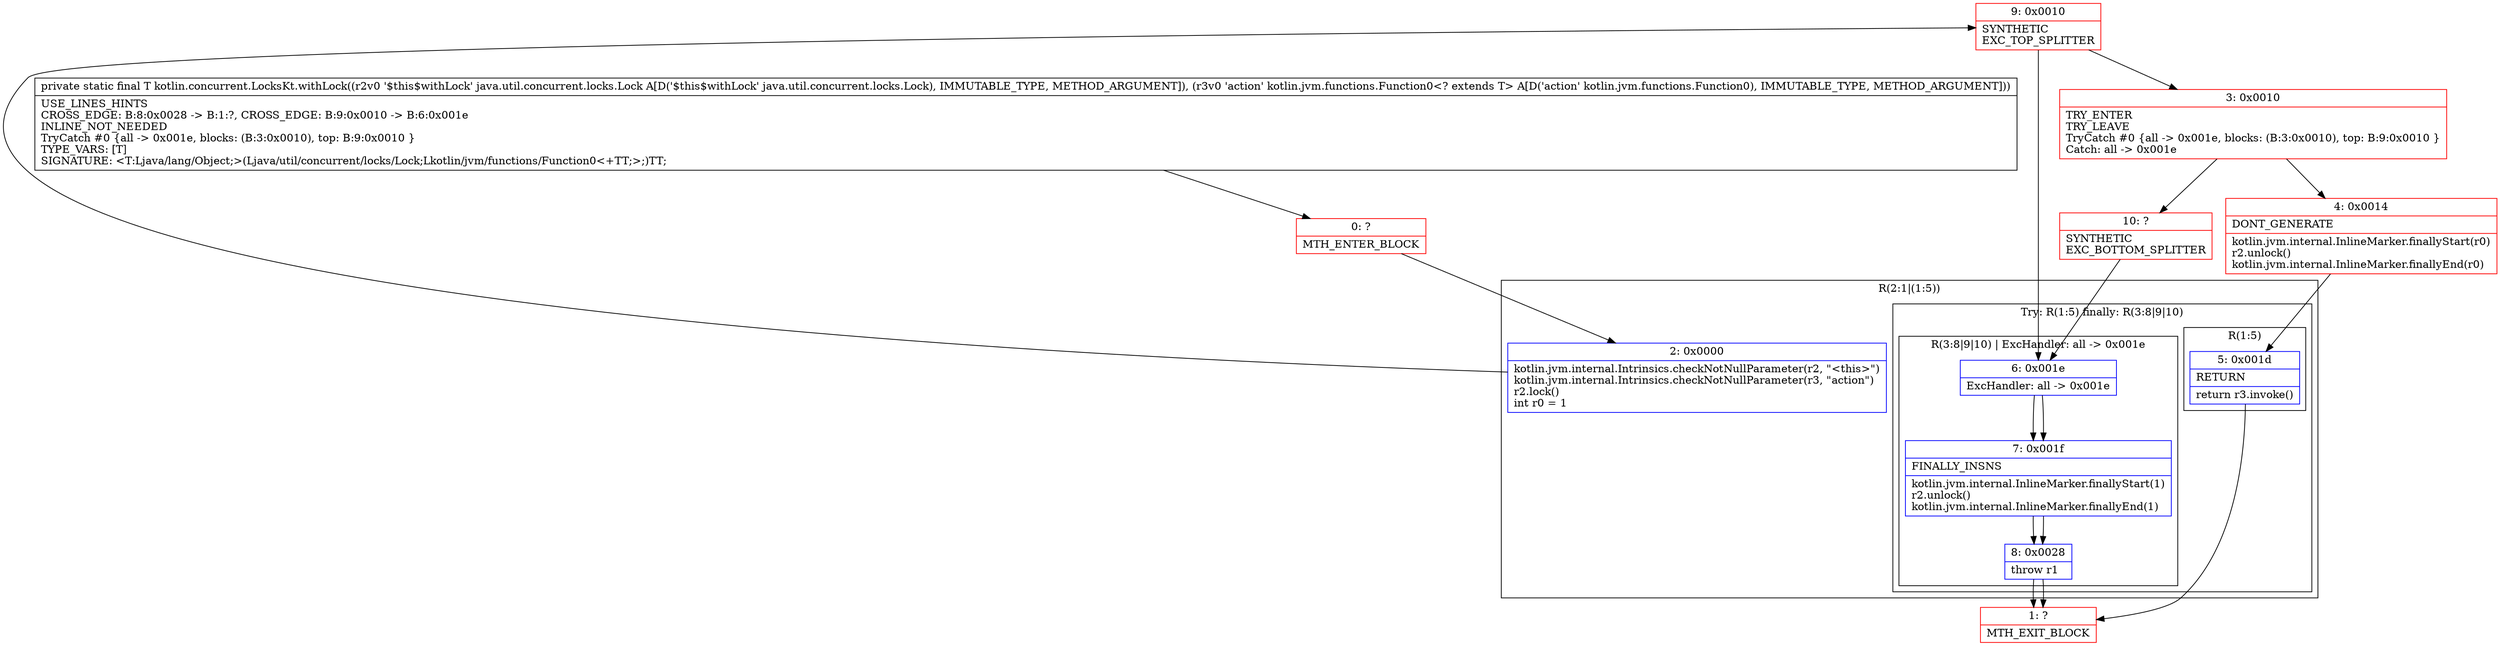 digraph "CFG forkotlin.concurrent.LocksKt.withLock(Ljava\/util\/concurrent\/locks\/Lock;Lkotlin\/jvm\/functions\/Function0;)Ljava\/lang\/Object;" {
subgraph cluster_Region_2139227104 {
label = "R(2:1|(1:5))";
node [shape=record,color=blue];
Node_2 [shape=record,label="{2\:\ 0x0000|kotlin.jvm.internal.Intrinsics.checkNotNullParameter(r2, \"\<this\>\")\lkotlin.jvm.internal.Intrinsics.checkNotNullParameter(r3, \"action\")\lr2.lock()\lint r0 = 1\l}"];
subgraph cluster_TryCatchRegion_18480585 {
label = "Try: R(1:5) finally: R(3:8|9|10)";
node [shape=record,color=blue];
subgraph cluster_Region_208898422 {
label = "R(1:5)";
node [shape=record,color=blue];
Node_5 [shape=record,label="{5\:\ 0x001d|RETURN\l|return r3.invoke()\l}"];
}
subgraph cluster_Region_1270057375 {
label = "R(3:8|9|10) | ExcHandler: all \-\> 0x001e\l";
node [shape=record,color=blue];
Node_6 [shape=record,label="{6\:\ 0x001e|ExcHandler: all \-\> 0x001e\l}"];
Node_7 [shape=record,label="{7\:\ 0x001f|FINALLY_INSNS\l|kotlin.jvm.internal.InlineMarker.finallyStart(1)\lr2.unlock()\lkotlin.jvm.internal.InlineMarker.finallyEnd(1)\l}"];
Node_8 [shape=record,label="{8\:\ 0x0028|throw r1\l}"];
}
}
}
subgraph cluster_Region_1270057375 {
label = "R(3:8|9|10) | ExcHandler: all \-\> 0x001e\l";
node [shape=record,color=blue];
Node_6 [shape=record,label="{6\:\ 0x001e|ExcHandler: all \-\> 0x001e\l}"];
Node_7 [shape=record,label="{7\:\ 0x001f|FINALLY_INSNS\l|kotlin.jvm.internal.InlineMarker.finallyStart(1)\lr2.unlock()\lkotlin.jvm.internal.InlineMarker.finallyEnd(1)\l}"];
Node_8 [shape=record,label="{8\:\ 0x0028|throw r1\l}"];
}
Node_0 [shape=record,color=red,label="{0\:\ ?|MTH_ENTER_BLOCK\l}"];
Node_9 [shape=record,color=red,label="{9\:\ 0x0010|SYNTHETIC\lEXC_TOP_SPLITTER\l}"];
Node_3 [shape=record,color=red,label="{3\:\ 0x0010|TRY_ENTER\lTRY_LEAVE\lTryCatch #0 \{all \-\> 0x001e, blocks: (B:3:0x0010), top: B:9:0x0010 \}\lCatch: all \-\> 0x001e\l}"];
Node_4 [shape=record,color=red,label="{4\:\ 0x0014|DONT_GENERATE\l|kotlin.jvm.internal.InlineMarker.finallyStart(r0)\lr2.unlock()\lkotlin.jvm.internal.InlineMarker.finallyEnd(r0)\l}"];
Node_1 [shape=record,color=red,label="{1\:\ ?|MTH_EXIT_BLOCK\l}"];
Node_10 [shape=record,color=red,label="{10\:\ ?|SYNTHETIC\lEXC_BOTTOM_SPLITTER\l}"];
MethodNode[shape=record,label="{private static final T kotlin.concurrent.LocksKt.withLock((r2v0 '$this$withLock' java.util.concurrent.locks.Lock A[D('$this$withLock' java.util.concurrent.locks.Lock), IMMUTABLE_TYPE, METHOD_ARGUMENT]), (r3v0 'action' kotlin.jvm.functions.Function0\<? extends T\> A[D('action' kotlin.jvm.functions.Function0), IMMUTABLE_TYPE, METHOD_ARGUMENT]))  | USE_LINES_HINTS\lCROSS_EDGE: B:8:0x0028 \-\> B:1:?, CROSS_EDGE: B:9:0x0010 \-\> B:6:0x001e\lINLINE_NOT_NEEDED\lTryCatch #0 \{all \-\> 0x001e, blocks: (B:3:0x0010), top: B:9:0x0010 \}\lTYPE_VARS: [T]\lSIGNATURE: \<T:Ljava\/lang\/Object;\>(Ljava\/util\/concurrent\/locks\/Lock;Lkotlin\/jvm\/functions\/Function0\<+TT;\>;)TT;\l}"];
MethodNode -> Node_0;Node_2 -> Node_9;
Node_5 -> Node_1;
Node_6 -> Node_7;
Node_7 -> Node_8;
Node_8 -> Node_1;
Node_6 -> Node_7;
Node_7 -> Node_8;
Node_8 -> Node_1;
Node_0 -> Node_2;
Node_9 -> Node_3;
Node_9 -> Node_6;
Node_3 -> Node_4;
Node_3 -> Node_10;
Node_4 -> Node_5;
Node_10 -> Node_6;
}

